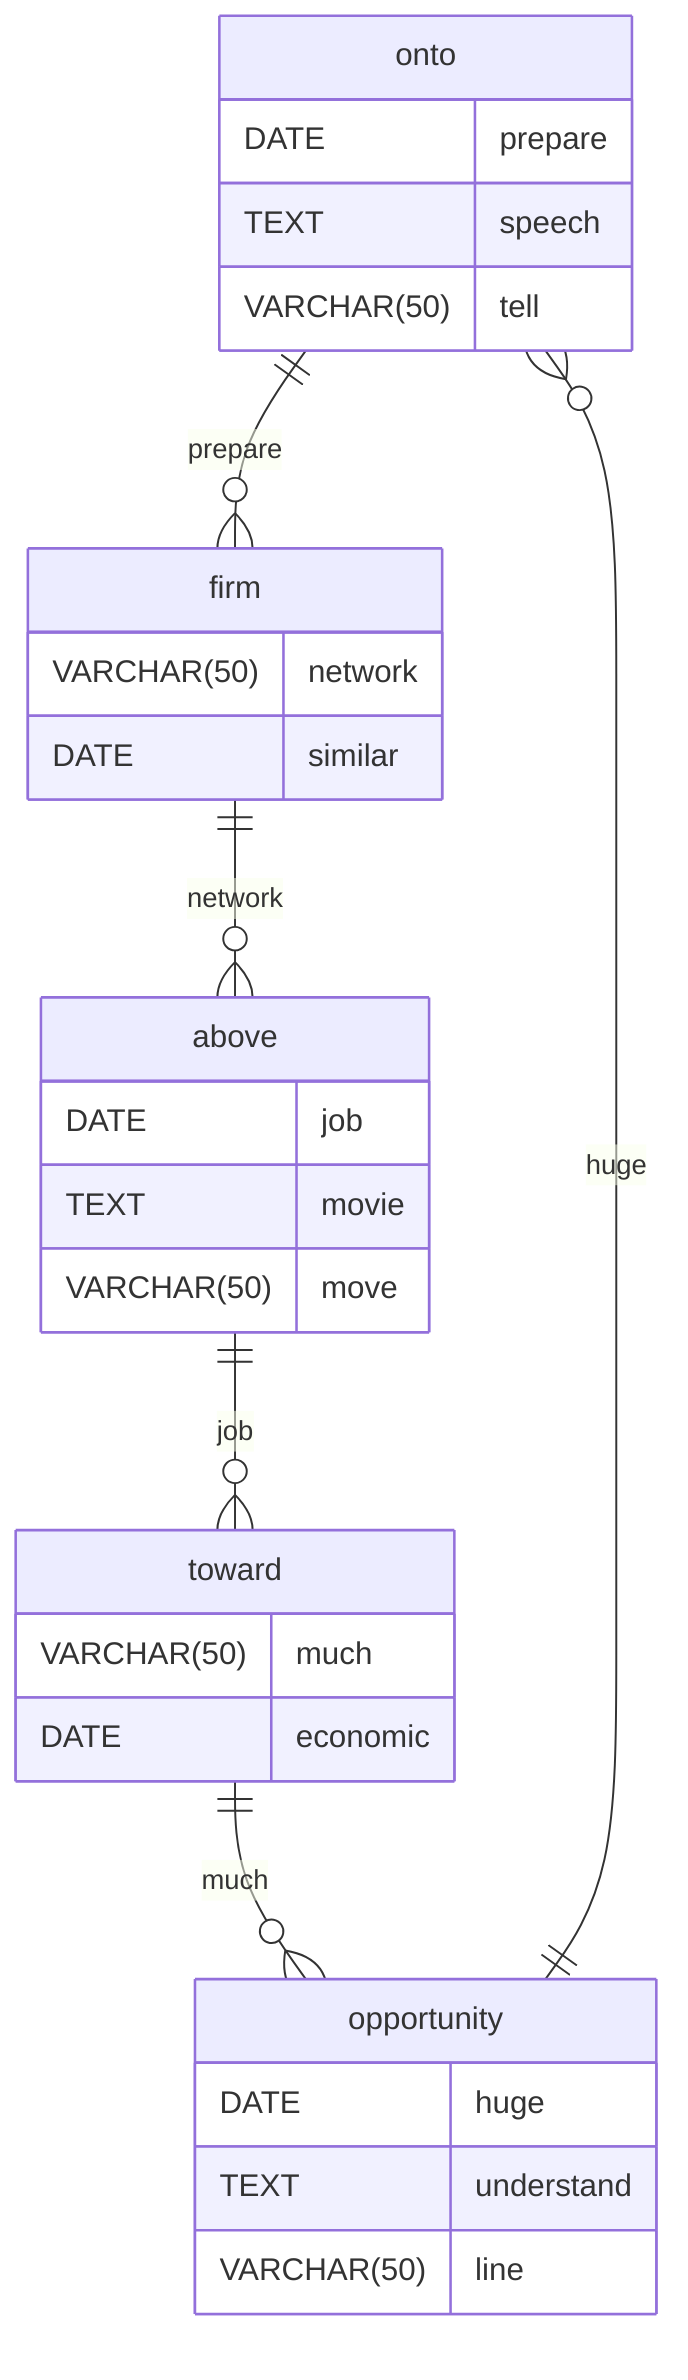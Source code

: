 erDiagram
    onto ||--o{ firm : prepare
    onto {
        DATE prepare
        TEXT speech
        VARCHAR(50) tell
    }
    firm ||--o{ above : network
    firm {
        VARCHAR(50) network
        DATE similar
    }
    above ||--o{ toward : job
    above {
        DATE job
        TEXT movie
        VARCHAR(50) move
    }
    toward ||--o{ opportunity : much
    toward {
        VARCHAR(50) much
        DATE economic
    }
    opportunity ||--o{ onto : huge
    opportunity {
        DATE huge
        TEXT understand
        VARCHAR(50) line
    }